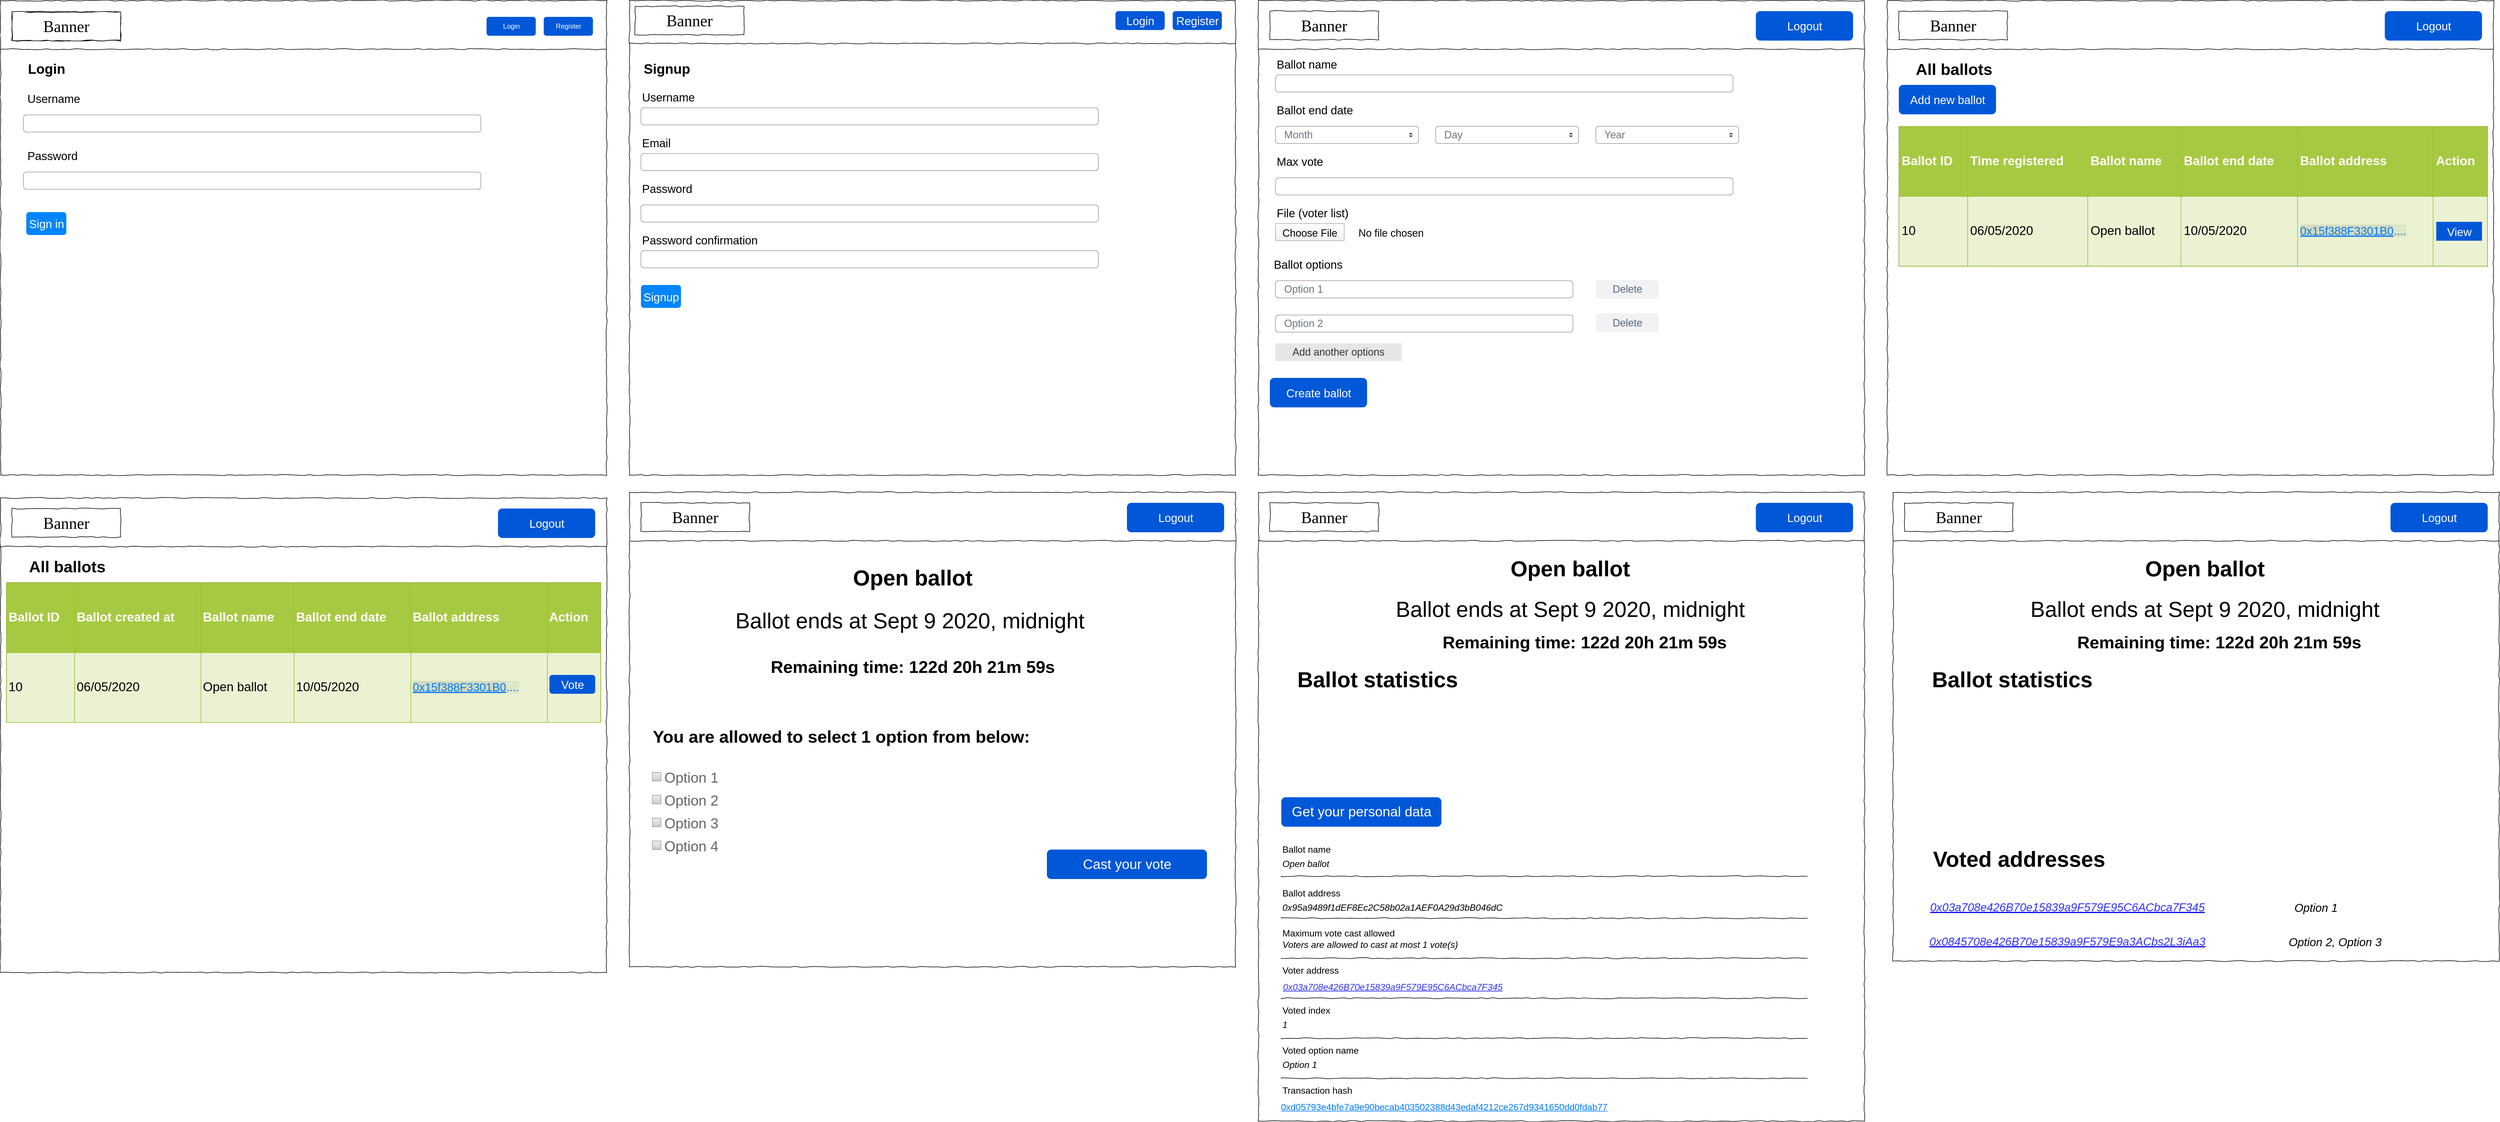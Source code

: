 <mxfile version="13.1.1" type="github">
  <diagram name="Page-1" id="03018318-947c-dd8e-b7a3-06fadd420f32">
    <mxGraphModel dx="3695" dy="600" grid="1" gridSize="10" guides="1" tooltips="1" connect="1" arrows="1" fold="1" page="1" pageScale="1" pageWidth="1100" pageHeight="850" background="#ffffff" math="0" shadow="0">
      <root>
        <mxCell id="0" />
        <mxCell id="1" parent="0" />
        <mxCell id="677b7b8949515195-9" value="" style="line;strokeWidth=1;html=1;rounded=0;shadow=0;labelBackgroundColor=none;fillColor=none;fontFamily=Verdana;fontSize=14;fontColor=#000000;align=center;comic=1;" parent="1" vertex="1">
          <mxGeometry x="-1080" y="930" width="1060" height="10" as="geometry" />
        </mxCell>
        <mxCell id="ZQMXC3zUCRYEKw2udhes-1" value="" style="whiteSpace=wrap;html=1;rounded=0;shadow=0;labelBackgroundColor=none;strokeColor=#000000;strokeWidth=1;fillColor=none;fontFamily=Verdana;fontSize=12;fontColor=#000000;align=center;comic=1;" parent="1" vertex="1">
          <mxGeometry x="-1080" y="850" width="1060" height="830" as="geometry" />
        </mxCell>
        <mxCell id="ZQMXC3zUCRYEKw2udhes-2" value="Banner" style="whiteSpace=wrap;html=1;rounded=0;shadow=0;labelBackgroundColor=none;strokeWidth=1;fontFamily=Verdana;fontSize=28;align=center;comic=1;" parent="1" vertex="1">
          <mxGeometry x="-1060" y="870" width="190" height="50" as="geometry" />
        </mxCell>
        <mxCell id="ZQMXC3zUCRYEKw2udhes-9" value="Login" style="rounded=1;fillColor=#0057D8;strokeColor=none;html=1;fontColor=#ffffff;align=center;verticalAlign=middle;fontStyle=0;fontSize=12" parent="1" vertex="1">
          <mxGeometry x="-230" y="878.5" width="86" height="33" as="geometry" />
        </mxCell>
        <mxCell id="ZQMXC3zUCRYEKw2udhes-10" value="Register" style="rounded=1;fillColor=#0057D8;strokeColor=none;html=1;fontColor=#ffffff;align=center;verticalAlign=middle;fontStyle=0;fontSize=12" parent="1" vertex="1">
          <mxGeometry x="-130" y="878.5" width="86" height="33" as="geometry" />
        </mxCell>
        <mxCell id="ZQMXC3zUCRYEKw2udhes-11" value="Login" style="text;strokeColor=none;fillColor=none;html=1;fontSize=24;fontStyle=1;verticalAlign=middle;align=center;" parent="1" vertex="1">
          <mxGeometry x="-1050" y="950" width="100" height="40" as="geometry" />
        </mxCell>
        <mxCell id="ZQMXC3zUCRYEKw2udhes-12" value="Username" style="fillColor=none;strokeColor=none;align=left;fontSize=20;" parent="1" vertex="1">
          <mxGeometry width="260" height="40" relative="1" as="geometry">
            <mxPoint x="-1035" y="1000" as="offset" />
          </mxGeometry>
        </mxCell>
        <mxCell id="ZQMXC3zUCRYEKw2udhes-13" value="" style="html=1;shadow=0;dashed=0;shape=mxgraph.bootstrap.rrect;rSize=5;fillColor=none;strokeColor=#999999;align=left;spacing=15;fontSize=14;fontColor=#6C767D;" parent="1" vertex="1">
          <mxGeometry width="800" height="30" relative="1" as="geometry">
            <mxPoint x="-1040" y="1050" as="offset" />
          </mxGeometry>
        </mxCell>
        <mxCell id="ZQMXC3zUCRYEKw2udhes-15" value="Password" style="fillColor=none;strokeColor=none;align=left;fontSize=20;" parent="1" vertex="1">
          <mxGeometry width="260" height="40" relative="1" as="geometry">
            <mxPoint x="-1035" y="1100" as="offset" />
          </mxGeometry>
        </mxCell>
        <mxCell id="ZQMXC3zUCRYEKw2udhes-16" value="" style="html=1;shadow=0;dashed=0;shape=mxgraph.bootstrap.rrect;rSize=5;fillColor=none;strokeColor=#999999;align=left;spacing=15;fontSize=14;fontColor=#6C767D;" parent="1" vertex="1">
          <mxGeometry width="800" height="30" relative="1" as="geometry">
            <mxPoint x="-1040" y="1150" as="offset" />
          </mxGeometry>
        </mxCell>
        <mxCell id="ZQMXC3zUCRYEKw2udhes-18" value="Sign in" style="html=1;shadow=0;dashed=0;shape=mxgraph.bootstrap.rrect;rSize=5;fillColor=#0085FC;strokeColor=none;align=center;fontSize=20;fontColor=#FFFFFF;" parent="1" vertex="1">
          <mxGeometry width="70" height="40" relative="1" as="geometry">
            <mxPoint x="-1035" y="1220" as="offset" />
          </mxGeometry>
        </mxCell>
        <mxCell id="ZQMXC3zUCRYEKw2udhes-92" value="" style="line;strokeWidth=1;html=1;rounded=0;shadow=0;labelBackgroundColor=none;fillColor=none;fontFamily=Verdana;fontSize=14;fontColor=#000000;align=center;comic=1;" parent="1" vertex="1">
          <mxGeometry x="20" y="920" width="1060" height="10" as="geometry" />
        </mxCell>
        <mxCell id="ZQMXC3zUCRYEKw2udhes-93" value="" style="whiteSpace=wrap;html=1;rounded=0;shadow=0;labelBackgroundColor=none;strokeColor=#000000;strokeWidth=1;fillColor=none;fontFamily=Verdana;fontSize=12;fontColor=#000000;align=center;comic=1;" parent="1" vertex="1">
          <mxGeometry x="20" y="850" width="1060" height="830" as="geometry" />
        </mxCell>
        <mxCell id="ZQMXC3zUCRYEKw2udhes-95" value="&lt;font style=&quot;font-size: 20px&quot;&gt;Login&lt;/font&gt;" style="rounded=1;fillColor=#0057D8;strokeColor=none;html=1;fontColor=#ffffff;align=center;verticalAlign=middle;fontStyle=0;fontSize=12" parent="1" vertex="1">
          <mxGeometry x="870" y="868.5" width="86" height="33" as="geometry" />
        </mxCell>
        <mxCell id="ZQMXC3zUCRYEKw2udhes-96" value="&lt;font style=&quot;font-size: 20px&quot;&gt;Register&lt;/font&gt;" style="rounded=1;fillColor=#0057D8;strokeColor=none;html=1;fontColor=#ffffff;align=center;verticalAlign=middle;fontStyle=0;fontSize=12" parent="1" vertex="1">
          <mxGeometry x="970" y="868.5" width="86" height="33" as="geometry" />
        </mxCell>
        <mxCell id="ZQMXC3zUCRYEKw2udhes-104" value="Banner" style="whiteSpace=wrap;html=1;rounded=0;shadow=0;labelBackgroundColor=none;strokeWidth=1;fontFamily=Verdana;fontSize=28;align=center;comic=1;" parent="1" vertex="1">
          <mxGeometry x="30" y="860" width="190" height="50" as="geometry" />
        </mxCell>
        <mxCell id="ZQMXC3zUCRYEKw2udhes-133" value="Username" style="fillColor=none;strokeColor=none;align=left;fontSize=20;" parent="1" vertex="1">
          <mxGeometry x="40" y="997.5" width="260" height="40" as="geometry" />
        </mxCell>
        <mxCell id="ZQMXC3zUCRYEKw2udhes-134" value="" style="html=1;shadow=0;dashed=0;shape=mxgraph.bootstrap.rrect;rSize=5;fillColor=none;strokeColor=#999999;align=left;spacing=15;fontSize=14;fontColor=#6C767D;" parent="1" vertex="1">
          <mxGeometry width="800" height="30" relative="1" as="geometry">
            <mxPoint x="40" y="1037.5" as="offset" />
          </mxGeometry>
        </mxCell>
        <mxCell id="ZQMXC3zUCRYEKw2udhes-136" value="" style="html=1;shadow=0;dashed=0;shape=mxgraph.bootstrap.rrect;rSize=5;fillColor=none;strokeColor=#999999;align=left;spacing=15;fontSize=14;fontColor=#6C767D;" parent="1" vertex="1">
          <mxGeometry width="800" height="30" relative="1" as="geometry">
            <mxPoint x="40" y="1117.5" as="offset" />
          </mxGeometry>
        </mxCell>
        <mxCell id="ZQMXC3zUCRYEKw2udhes-137" value="Password" style="fillColor=none;strokeColor=none;align=left;fontSize=20;" parent="1" vertex="1">
          <mxGeometry width="260" height="40" relative="1" as="geometry">
            <mxPoint x="40" y="1157.5" as="offset" />
          </mxGeometry>
        </mxCell>
        <mxCell id="ZQMXC3zUCRYEKw2udhes-147" value="Password confirmation" style="fillColor=none;strokeColor=none;align=left;fontSize=20;" parent="1" vertex="1">
          <mxGeometry width="260" height="40" relative="1" as="geometry">
            <mxPoint x="40" y="1247.5" as="offset" />
          </mxGeometry>
        </mxCell>
        <mxCell id="ZQMXC3zUCRYEKw2udhes-148" value="" style="html=1;shadow=0;dashed=0;shape=mxgraph.bootstrap.rrect;rSize=5;fillColor=none;strokeColor=#999999;align=left;spacing=15;fontSize=14;fontColor=#6C767D;" parent="1" vertex="1">
          <mxGeometry width="800" height="30" relative="1" as="geometry">
            <mxPoint x="40" y="1287.5" as="offset" />
          </mxGeometry>
        </mxCell>
        <mxCell id="ZQMXC3zUCRYEKw2udhes-196" value="" style="html=1;shadow=0;dashed=0;shape=mxgraph.bootstrap.rrect;rSize=5;fillColor=none;strokeColor=#999999;align=left;spacing=15;fontSize=14;fontColor=#6C767D;" parent="1" vertex="1">
          <mxGeometry x="40" y="1207.5" width="800" height="30" as="geometry">
            <mxPoint x="40" y="1250" as="offset" />
          </mxGeometry>
        </mxCell>
        <mxCell id="ZQMXC3zUCRYEKw2udhes-320" value="" style="whiteSpace=wrap;html=1;rounded=0;shadow=0;labelBackgroundColor=none;strokeColor=#000000;strokeWidth=1;fillColor=none;fontFamily=Verdana;fontSize=12;fontColor=#000000;align=center;comic=1;" parent="1" vertex="1">
          <mxGeometry x="1120" y="850" width="1060" height="830" as="geometry" />
        </mxCell>
        <mxCell id="ZQMXC3zUCRYEKw2udhes-321" value="Banner" style="whiteSpace=wrap;html=1;rounded=0;shadow=0;labelBackgroundColor=none;strokeWidth=1;fontFamily=Verdana;fontSize=28;align=center;comic=1;" parent="1" vertex="1">
          <mxGeometry x="1140" y="868.5" width="190" height="50" as="geometry" />
        </mxCell>
        <mxCell id="ZQMXC3zUCRYEKw2udhes-323" value="" style="line;strokeWidth=1;html=1;rounded=0;shadow=0;labelBackgroundColor=none;fillColor=none;fontFamily=Verdana;fontSize=14;fontColor=#000000;align=center;comic=1;" parent="1" vertex="1">
          <mxGeometry x="1120" y="930" width="1060" height="10" as="geometry" />
        </mxCell>
        <mxCell id="ZQMXC3zUCRYEKw2udhes-324" value="&lt;font style=&quot;font-size: 20px&quot;&gt;Logout&lt;/font&gt;" style="rounded=1;fillColor=#0057D8;strokeColor=none;html=1;fontColor=#ffffff;align=center;verticalAlign=middle;fontStyle=0;fontSize=12" parent="1" vertex="1">
          <mxGeometry x="1990" y="868.5" width="170" height="51.5" as="geometry" />
        </mxCell>
        <mxCell id="ZQMXC3zUCRYEKw2udhes-325" value="Ballot name" style="fillColor=none;strokeColor=none;align=left;fontSize=20;" parent="1" vertex="1">
          <mxGeometry x="1150" y="940" width="260" height="40" as="geometry" />
        </mxCell>
        <mxCell id="ZQMXC3zUCRYEKw2udhes-326" value="" style="html=1;shadow=0;dashed=0;shape=mxgraph.bootstrap.rrect;rSize=5;fillColor=none;strokeColor=#999999;align=left;spacing=15;fontSize=14;fontColor=#6C767D;" parent="1" vertex="1">
          <mxGeometry width="800" height="30" relative="1" as="geometry">
            <mxPoint x="1150" y="980" as="offset" />
          </mxGeometry>
        </mxCell>
        <mxCell id="ZQMXC3zUCRYEKw2udhes-327" value="Ballot end date" style="fillColor=none;strokeColor=none;align=left;fontSize=20;" parent="1" vertex="1">
          <mxGeometry width="260" height="40" relative="1" as="geometry">
            <mxPoint x="1150" y="1020" as="offset" />
          </mxGeometry>
        </mxCell>
        <mxCell id="ZQMXC3zUCRYEKw2udhes-329" value="Max vote" style="fillColor=none;strokeColor=none;align=left;fontSize=20;" parent="1" vertex="1">
          <mxGeometry width="260" height="40" relative="1" as="geometry">
            <mxPoint x="1150" y="1110" as="offset" />
          </mxGeometry>
        </mxCell>
        <mxCell id="ZQMXC3zUCRYEKw2udhes-339" value="Ballot options" style="fillColor=none;strokeColor=none;align=left;fontSize=20;" parent="1" vertex="1">
          <mxGeometry width="260" height="40" relative="1" as="geometry">
            <mxPoint x="1145" y="1290" as="offset" />
          </mxGeometry>
        </mxCell>
        <mxCell id="ZQMXC3zUCRYEKw2udhes-345" value="Month" style="html=1;shadow=0;dashed=0;shape=mxgraph.bootstrap.rrect;rSize=5;fillColor=#ffffff;strokeColor=#999999;align=left;spacing=15;fontSize=18;fontColor=#6C767D;" parent="1" vertex="1">
          <mxGeometry x="1150" y="1070" width="250" height="30" as="geometry" />
        </mxCell>
        <mxCell id="ZQMXC3zUCRYEKw2udhes-346" value="" style="shape=triangle;direction=south;fillColor=#343A40;strokeColor=none;perimeter=none;" parent="ZQMXC3zUCRYEKw2udhes-345" vertex="1">
          <mxGeometry x="1" y="0.5" width="7" height="3" relative="1" as="geometry">
            <mxPoint x="-17" y="1" as="offset" />
          </mxGeometry>
        </mxCell>
        <mxCell id="ZQMXC3zUCRYEKw2udhes-347" value="" style="shape=triangle;direction=north;fillColor=#343A40;strokeColor=none;perimeter=none;" parent="ZQMXC3zUCRYEKw2udhes-345" vertex="1">
          <mxGeometry x="1" y="0.5" width="7" height="3" relative="1" as="geometry">
            <mxPoint x="-17" y="-4" as="offset" />
          </mxGeometry>
        </mxCell>
        <mxCell id="ZQMXC3zUCRYEKw2udhes-356" value="Day" style="html=1;shadow=0;dashed=0;shape=mxgraph.bootstrap.rrect;rSize=5;fillColor=#ffffff;strokeColor=#999999;align=left;spacing=15;fontSize=18;fontColor=#6C767D;" parent="1" vertex="1">
          <mxGeometry x="1430" y="1070" width="250" height="30" as="geometry" />
        </mxCell>
        <mxCell id="ZQMXC3zUCRYEKw2udhes-357" value="" style="shape=triangle;direction=south;fillColor=#343A40;strokeColor=none;perimeter=none;" parent="ZQMXC3zUCRYEKw2udhes-356" vertex="1">
          <mxGeometry x="1" y="0.5" width="7" height="3" relative="1" as="geometry">
            <mxPoint x="-17" y="1" as="offset" />
          </mxGeometry>
        </mxCell>
        <mxCell id="ZQMXC3zUCRYEKw2udhes-358" value="" style="shape=triangle;direction=north;fillColor=#343A40;strokeColor=none;perimeter=none;" parent="ZQMXC3zUCRYEKw2udhes-356" vertex="1">
          <mxGeometry x="1" y="0.5" width="7" height="3" relative="1" as="geometry">
            <mxPoint x="-17" y="-4" as="offset" />
          </mxGeometry>
        </mxCell>
        <mxCell id="ZQMXC3zUCRYEKw2udhes-359" value="Year" style="html=1;shadow=0;dashed=0;shape=mxgraph.bootstrap.rrect;rSize=5;fillColor=#ffffff;strokeColor=#999999;align=left;spacing=15;fontSize=18;fontColor=#6C767D;" parent="1" vertex="1">
          <mxGeometry x="1710" y="1070" width="250" height="30" as="geometry" />
        </mxCell>
        <mxCell id="ZQMXC3zUCRYEKw2udhes-360" value="" style="shape=triangle;direction=south;fillColor=#343A40;strokeColor=none;perimeter=none;" parent="ZQMXC3zUCRYEKw2udhes-359" vertex="1">
          <mxGeometry x="1" y="0.5" width="7" height="3" relative="1" as="geometry">
            <mxPoint x="-17" y="1" as="offset" />
          </mxGeometry>
        </mxCell>
        <mxCell id="ZQMXC3zUCRYEKw2udhes-361" value="" style="shape=triangle;direction=north;fillColor=#343A40;strokeColor=none;perimeter=none;" parent="ZQMXC3zUCRYEKw2udhes-359" vertex="1">
          <mxGeometry x="1" y="0.5" width="7" height="3" relative="1" as="geometry">
            <mxPoint x="-17" y="-4" as="offset" />
          </mxGeometry>
        </mxCell>
        <mxCell id="ZQMXC3zUCRYEKw2udhes-362" value="" style="html=1;shadow=0;dashed=0;shape=mxgraph.bootstrap.rrect;rSize=5;fillColor=none;strokeColor=#999999;align=left;spacing=15;fontSize=14;fontColor=#6C767D;" parent="1" vertex="1">
          <mxGeometry x="1150" y="1160" width="800" height="30" as="geometry">
            <mxPoint x="1150" y="990" as="offset" />
          </mxGeometry>
        </mxCell>
        <mxCell id="ZQMXC3zUCRYEKw2udhes-363" value="File (voter list)" style="fillColor=none;strokeColor=none;align=left;fontSize=20;" parent="1" vertex="1">
          <mxGeometry x="1150" y="1200" width="150" height="40" as="geometry" />
        </mxCell>
        <mxCell id="ZQMXC3zUCRYEKw2udhes-364" value="Choose File" style="fillColor=#FEFEFE;strokeColor=#AAAAAA;fontSize=18;gradientColor=#F0F0F0;" parent="1" vertex="1">
          <mxGeometry x="1150" y="1240" width="120" height="30" as="geometry" />
        </mxCell>
        <mxCell id="ZQMXC3zUCRYEKw2udhes-365" value="No file chosen" style="fillColor=none;strokeColor=none;align=left;fontSize=18;spacing=5;" parent="1" vertex="1">
          <mxGeometry x="1290" y="1240" width="100" height="30" as="geometry" />
        </mxCell>
        <mxCell id="ZQMXC3zUCRYEKw2udhes-367" value="&lt;font style=&quot;font-size: 18px&quot;&gt;Option 1&lt;/font&gt;" style="html=1;shadow=0;dashed=0;shape=mxgraph.bootstrap.rrect;rSize=5;fillColor=none;strokeColor=#999999;align=left;spacing=15;fontSize=14;fontColor=#6C767D;" parent="1" vertex="1">
          <mxGeometry x="1150" y="1340" width="520" height="30" as="geometry" />
        </mxCell>
        <mxCell id="ZQMXC3zUCRYEKw2udhes-368" value="&lt;font style=&quot;font-size: 18px&quot;&gt;Option 2&lt;/font&gt;" style="html=1;shadow=0;dashed=0;shape=mxgraph.bootstrap.rrect;rSize=5;fillColor=none;strokeColor=#999999;align=left;spacing=15;fontSize=14;fontColor=#6C767D;" parent="1" vertex="1">
          <mxGeometry x="1150" y="1400" width="520" height="30" as="geometry" />
        </mxCell>
        <mxCell id="ZQMXC3zUCRYEKw2udhes-369" style="edgeStyle=none;rounded=0;orthogonalLoop=1;jettySize=auto;html=1;exitX=0.25;exitY=1;exitDx=0;exitDy=0;" parent="1" source="ZQMXC3zUCRYEKw2udhes-339" target="ZQMXC3zUCRYEKw2udhes-339" edge="1">
          <mxGeometry relative="1" as="geometry" />
        </mxCell>
        <mxCell id="ZQMXC3zUCRYEKw2udhes-370" value="&lt;font style=&quot;font-size: 18px&quot;&gt;Delete&lt;/font&gt;" style="rounded=1;align=center;fillColor=#F1F2F4;strokeColor=none;html=1;fontColor=#596780;fontSize=18;" parent="1" vertex="1">
          <mxGeometry x="1710" y="1338.5" width="110" height="33" as="geometry" />
        </mxCell>
        <mxCell id="ZQMXC3zUCRYEKw2udhes-372" value="&lt;font style=&quot;font-size: 18px&quot;&gt;Delete&lt;/font&gt;" style="rounded=1;align=center;fillColor=#F1F2F4;strokeColor=none;html=1;fontColor=#596780;fontSize=12" parent="1" vertex="1">
          <mxGeometry x="1710" y="1397" width="110" height="33" as="geometry" />
        </mxCell>
        <mxCell id="ZQMXC3zUCRYEKw2udhes-373" value="&lt;font style=&quot;font-size: 18px&quot;&gt;Add another options&lt;/font&gt;" style="rounded=1;html=1;shadow=0;dashed=0;whiteSpace=wrap;fontSize=18;fillColor=#E6E6E6;align=center;strokeColor=#E6E6E6;fontColor=#333333;arcSize=0;" parent="1" vertex="1">
          <mxGeometry x="1150" y="1450" width="220" height="30" as="geometry" />
        </mxCell>
        <mxCell id="ZQMXC3zUCRYEKw2udhes-374" value="&lt;font style=&quot;font-size: 20px&quot;&gt;Create ballot&lt;/font&gt;" style="rounded=1;fillColor=#0057D8;strokeColor=none;html=1;fontColor=#ffffff;align=center;verticalAlign=middle;fontStyle=0;fontSize=12" parent="1" vertex="1">
          <mxGeometry x="1140" y="1510" width="170" height="51.5" as="geometry" />
        </mxCell>
        <mxCell id="ZQMXC3zUCRYEKw2udhes-375" value="" style="whiteSpace=wrap;html=1;rounded=0;shadow=0;labelBackgroundColor=none;strokeColor=#000000;strokeWidth=1;fillColor=none;fontFamily=Verdana;fontSize=12;fontColor=#000000;align=center;comic=1;" parent="1" vertex="1">
          <mxGeometry x="2220" y="850" width="1060" height="830" as="geometry" />
        </mxCell>
        <mxCell id="ZQMXC3zUCRYEKw2udhes-376" value="Banner" style="whiteSpace=wrap;html=1;rounded=0;shadow=0;labelBackgroundColor=none;strokeWidth=1;fontFamily=Verdana;fontSize=28;align=center;comic=1;" parent="1" vertex="1">
          <mxGeometry x="2240" y="868.5" width="190" height="50" as="geometry" />
        </mxCell>
        <mxCell id="ZQMXC3zUCRYEKw2udhes-377" value="" style="line;strokeWidth=1;html=1;rounded=0;shadow=0;labelBackgroundColor=none;fillColor=none;fontFamily=Verdana;fontSize=14;fontColor=#000000;align=center;comic=1;" parent="1" vertex="1">
          <mxGeometry x="2220" y="930" width="1060" height="10" as="geometry" />
        </mxCell>
        <mxCell id="ZQMXC3zUCRYEKw2udhes-378" value="&lt;font style=&quot;font-size: 20px&quot;&gt;Logout&lt;/font&gt;" style="rounded=1;fillColor=#0057D8;strokeColor=none;html=1;fontColor=#ffffff;align=center;verticalAlign=middle;fontStyle=0;fontSize=12" parent="1" vertex="1">
          <mxGeometry x="3090" y="868.5" width="170" height="51.5" as="geometry" />
        </mxCell>
        <mxCell id="ZQMXC3zUCRYEKw2udhes-379" value="&lt;font style=&quot;font-size: 28px&quot;&gt;All ballots&amp;nbsp;&lt;/font&gt;" style="text;strokeColor=none;fillColor=none;html=1;fontSize=24;fontStyle=1;verticalAlign=middle;align=center;" parent="1" vertex="1">
          <mxGeometry x="2250" y="950" width="180" height="40" as="geometry" />
        </mxCell>
        <mxCell id="ZQMXC3zUCRYEKw2udhes-412" value="&lt;table border=&quot;1&quot; width=&quot;100%&quot; cellpadding=&quot;4&quot; style=&quot;width: 100% ; height: 100% ; border-collapse: collapse ; font-size: 22px&quot;&gt;&lt;tbody style=&quot;font-size: 22px&quot;&gt;&lt;tr style=&quot;background-color: rgb(167 , 201 , 66) ; color: rgb(255 , 255 , 255) ; border: 1px solid rgb(152 , 191 , 33) ; font-size: 22px&quot;&gt;&lt;th align=&quot;left&quot; style=&quot;font-size: 22px&quot;&gt;Ballot ID&lt;/th&gt;&lt;th align=&quot;left&quot; style=&quot;font-size: 22px&quot;&gt;Time registered&lt;/th&gt;&lt;th align=&quot;left&quot; style=&quot;font-size: 22px&quot;&gt;Ballot name&lt;/th&gt;&lt;td&gt;&lt;span style=&quot;font-weight: 700&quot;&gt;Ballot end date&lt;/span&gt;&lt;br&gt;&lt;/td&gt;&lt;td&gt;&lt;span style=&quot;font-weight: 700&quot;&gt;Ballot address&lt;/span&gt;&lt;br&gt;&lt;/td&gt;&lt;td&gt;&lt;b&gt;Action&lt;/b&gt;&lt;/td&gt;&lt;/tr&gt;&lt;tr style=&quot;background-color: rgb(234 , 242 , 211) ; border: 1px solid rgb(152 , 191 , 33) ; font-size: 22px&quot;&gt;&lt;td style=&quot;font-size: 22px&quot;&gt;10&lt;/td&gt;&lt;td style=&quot;font-size: 22px&quot;&gt;06/05/2020&lt;/td&gt;&lt;td style=&quot;font-size: 22px&quot;&gt;Open ballot&lt;/td&gt;&lt;td&gt;10/05/2020&lt;/td&gt;&lt;td&gt;&lt;font style=&quot;box-sizing: border-box ; color: rgb(0 , 123 , 255) ; background-color: rgba(0 , 0 , 0 , 0.05) ; font-size: 20px&quot;&gt;&lt;a href=&quot;https://ropsten.etherscan.io/address/0x15f388F3301B0E560E350371CAD90F9efa570Fa0&quot; style=&quot;box-sizing: border-box ; color: rgb(0 , 123 , 255) ; background-color: rgba(0 , 0 , 0 , 0.05)&quot;&gt;0x15f388F3301B0&lt;/a&gt;....&lt;/font&gt;&lt;br&gt;&lt;/td&gt;&lt;td&gt;&lt;br&gt;&lt;/td&gt;&lt;/tr&gt;&lt;/tbody&gt;&lt;/table&gt;" style="text;html=1;strokeColor=#c0c0c0;fillColor=#ffffff;overflow=fill;rounded=0;fontSize=22;" parent="1" vertex="1">
          <mxGeometry x="2240" y="1070" width="1030" height="245" as="geometry" />
        </mxCell>
        <mxCell id="ZQMXC3zUCRYEKw2udhes-414" value="" style="whiteSpace=wrap;html=1;rounded=0;shadow=0;labelBackgroundColor=none;strokeColor=#000000;strokeWidth=1;fillColor=none;fontFamily=Verdana;fontSize=12;fontColor=#000000;align=center;comic=1;" parent="1" vertex="1">
          <mxGeometry x="-1080" y="1720" width="1060" height="830" as="geometry" />
        </mxCell>
        <mxCell id="ZQMXC3zUCRYEKw2udhes-415" value="Banner" style="whiteSpace=wrap;html=1;rounded=0;shadow=0;labelBackgroundColor=none;strokeWidth=1;fontFamily=Verdana;fontSize=28;align=center;comic=1;" parent="1" vertex="1">
          <mxGeometry x="-1060" y="1738.5" width="190" height="50" as="geometry" />
        </mxCell>
        <mxCell id="ZQMXC3zUCRYEKw2udhes-416" value="" style="line;strokeWidth=1;html=1;rounded=0;shadow=0;labelBackgroundColor=none;fillColor=none;fontFamily=Verdana;fontSize=14;fontColor=#000000;align=center;comic=1;" parent="1" vertex="1">
          <mxGeometry x="-1080" y="1800" width="1060" height="10" as="geometry" />
        </mxCell>
        <mxCell id="ZQMXC3zUCRYEKw2udhes-417" value="&lt;font style=&quot;font-size: 20px&quot;&gt;Logout&lt;/font&gt;" style="rounded=1;fillColor=#0057D8;strokeColor=none;html=1;fontColor=#ffffff;align=center;verticalAlign=middle;fontStyle=0;fontSize=12" parent="1" vertex="1">
          <mxGeometry x="-210" y="1738.5" width="170" height="51.5" as="geometry" />
        </mxCell>
        <mxCell id="ZQMXC3zUCRYEKw2udhes-418" value="&lt;font style=&quot;font-size: 28px&quot;&gt;All ballots&amp;nbsp;&lt;/font&gt;" style="text;strokeColor=none;fillColor=none;html=1;fontSize=24;fontStyle=1;verticalAlign=middle;align=center;" parent="1" vertex="1">
          <mxGeometry x="-1050" y="1820" width="180" height="40" as="geometry" />
        </mxCell>
        <mxCell id="ZQMXC3zUCRYEKw2udhes-419" value="&lt;table border=&quot;1&quot; width=&quot;100%&quot; cellpadding=&quot;3&quot; style=&quot;width: 100% ; height: 100% ; border-collapse: collapse ; font-size: 22px&quot;&gt;&lt;tbody style=&quot;font-size: 22px&quot;&gt;&lt;tr style=&quot;background-color: rgb(167 , 201 , 66) ; color: rgb(255 , 255 , 255) ; border: 1px solid rgb(152 , 191 , 33) ; font-size: 22px&quot;&gt;&lt;th align=&quot;left&quot; style=&quot;font-size: 22px&quot;&gt;Ballot ID&lt;/th&gt;&lt;th align=&quot;left&quot; style=&quot;font-size: 22px&quot;&gt;Ballot created at&lt;/th&gt;&lt;th align=&quot;left&quot; style=&quot;font-size: 22px&quot;&gt;Ballot name&lt;/th&gt;&lt;td&gt;&lt;span style=&quot;font-weight: 700&quot;&gt;Ballot end date&lt;/span&gt;&lt;br&gt;&lt;/td&gt;&lt;td&gt;&lt;span style=&quot;font-weight: 700&quot;&gt;Ballot address&lt;/span&gt;&lt;br&gt;&lt;/td&gt;&lt;td&gt;&lt;span style=&quot;color: rgba(0 , 0 , 0 , 0) ; font-family: monospace ; font-size: 0px ; background-color: rgb(248 , 249 , 250)&quot;&gt;%3CmxGraphModel%3E%3Croot%3E%3CmxCell%20id%3D%220%22%2F%3E%3CmxCell%20id%3D%221%22%20parent%3D%220%22%2F%3E%3CmxCell%20id%3D%222%22%20value%3D%22%22%20style%3D%22whiteSpace%3Dwrap%3Bhtml%3D1%3Brounded%3D0%3Bshadow%3D0%3BlabelBackgroundColor%3Dnone%3BstrokeColor%3D%23000000%3BstrokeWidth%3D1%3BfillColor%3Dnone%3BfontFamily%3DVerdana%3BfontSize%3D12%3BfontColor%3D%23000000%3Balign%3Dcenter%3Bcomic%3D1%3B%22%20vertex%3D%221%22%20parent%3D%221%22%3E%3CmxGeometry%20x%3D%222220%22%20y%3D%22860%22%20width%3D%221060%22%20height%3D%22830%22%20as%3D%22geometry%22%2F%3E%3C%2FmxCell%3E%3CmxCell%20id%3D%223%22%20value%3D%22Banner%22%20style%3D%22whiteSpace%3Dwrap%3Bhtml%3D1%3Brounded%3D0%3Bshadow%3D0%3BlabelBackgroundColor%3Dnone%3BstrokeWidth%3D1%3BfontFamily%3DVerdana%3BfontSize%3D28%3Balign%3Dcenter%3Bcomic%3D1%3B%22%20vertex%3D%221%22%20parent%3D%221%22%3E%3CmxGeometry%20x%3D%222240%22%20y%3D%22878.5%22%20width%3D%22190%22%20height%3D%2250%22%20as%3D%22geometry%22%2F%3E%3C%2FmxCell%3E%3CmxCell%20id%3D%224%22%20value%3D%22%22%20style%3D%22line%3BstrokeWidth%3D1%3Bhtml%3D1%3Brounded%3D0%3Bshadow%3D0%3BlabelBackgroundColor%3Dnone%3BfillColor%3Dnone%3BfontFamily%3DVerdana%3BfontSize%3D14%3BfontColor%3D%23000000%3Balign%3Dcenter%3Bcomic%3D1%3B%22%20vertex%3D%221%22%20parent%3D%221%22%3E%3CmxGeometry%20x%3D%222220%22%20y%3D%22940%22%20width%3D%221060%22%20height%3D%2210%22%20as%3D%22geometry%22%2F%3E%3C%2FmxCell%3E%3CmxCell%20id%3D%225%22%20value%3D%22%26lt%3Bfont%20style%3D%26quot%3Bfont-size%3A%2020px%26quot%3B%26gt%3BLogout%26lt%3B%2Ffont%26gt%3B%22%20style%3D%22rounded%3D1%3BfillColor%3D%230057D8%3BstrokeColor%3Dnone%3Bhtml%3D1%3BfontColor%3D%23ffffff%3Balign%3Dcenter%3BverticalAlign%3Dmiddle%3BfontStyle%3D0%3BfontSize%3D12%22%20vertex%3D%221%22%20parent%3D%221%22%3E%3CmxGeometry%20x%3D%223090%22%20y%3D%22878.5%22%20width%3D%22170%22%20height%3D%2251.5%22%20as%3D%22geometry%22%2F%3E%3C%2FmxCell%3E%3CmxCell%20id%3D%226%22%20value%3D%22%26lt%3Bfont%20style%3D%26quot%3Bfont-size%3A%2028px%26quot%3B%26gt%3BAll%20ballots%26amp%3Bnbsp%3B%26lt%3B%2Ffont%26gt%3B%22%20style%3D%22text%3BstrokeColor%3Dnone%3BfillColor%3Dnone%3Bhtml%3D1%3BfontSize%3D24%3BfontStyle%3D1%3BverticalAlign%3Dmiddle%3Balign%3Dcenter%3B%22%20vertex%3D%221%22%20parent%3D%221%22%3E%3CmxGeometry%20x%3D%222250%22%20y%3D%22960%22%20width%3D%22180%22%20height%3D%2240%22%20as%3D%22geometry%22%2F%3E%3C%2FmxCell%3E%3CmxCell%20id%3D%227%22%20value%3D%22%26lt%3Btable%20border%3D%26quot%3B1%26quot%3B%20width%3D%26quot%3B100%25%26quot%3B%20cellpadding%3D%26quot%3B4%26quot%3B%20style%3D%26quot%3Bwidth%3A%20100%25%20%3B%20height%3A%20100%25%20%3B%20border-collapse%3A%20collapse%20%3B%20font-size%3A%2022px%26quot%3B%26gt%3B%26lt%3Btbody%20style%3D%26quot%3Bfont-size%3A%2022px%26quot%3B%26gt%3B%26lt%3Btr%20style%3D%26quot%3Bbackground-color%3A%20rgb(167%20%2C%20201%20%2C%2066)%20%3B%20color%3A%20rgb(255%20%2C%20255%20%2C%20255)%20%3B%20border%3A%201px%20solid%20rgb(152%20%2C%20191%20%2C%2033)%20%3B%20font-size%3A%2022px%26quot%3B%26gt%3B%26lt%3Bth%20align%3D%26quot%3Bleft%26quot%3B%20style%3D%26quot%3Bfont-size%3A%2022px%26quot%3B%26gt%3BBallot%20ID%26lt%3B%2Fth%26gt%3B%26lt%3Bth%20align%3D%26quot%3Bleft%26quot%3B%20style%3D%26quot%3Bfont-size%3A%2022px%26quot%3B%26gt%3BTime%20registered%26lt%3B%2Fth%26gt%3B%26lt%3Bth%20align%3D%26quot%3Bleft%26quot%3B%20style%3D%26quot%3Bfont-size%3A%2022px%26quot%3B%26gt%3BBallot%20name%26lt%3B%2Fth%26gt%3B%26lt%3Btd%26gt%3B%26lt%3Bspan%20style%3D%26quot%3Bfont-weight%3A%20700%26quot%3B%26gt%3BBallot%20end%20date%26lt%3B%2Fspan%26gt%3B%26lt%3Bbr%26gt%3B%26lt%3B%2Ftd%26gt%3B%26lt%3Btd%26gt%3B%26lt%3Bspan%20style%3D%26quot%3Bfont-weight%3A%20700%26quot%3B%26gt%3BBallot%20address%26lt%3B%2Fspan%26gt%3B%26lt%3Bbr%26gt%3B%26lt%3B%2Ftd%26gt%3B%26lt%3B%2Ftr%26gt%3B%26lt%3Btr%20style%3D%26quot%3Bbackground-color%3A%20rgb(234%20%2C%20242%20%2C%20211)%20%3B%20border%3A%201px%20solid%20rgb(152%20%2C%20191%20%2C%2033)%20%3B%20font-size%3A%2022px%26quot%3B%26gt%3B%26lt%3Btd%20style%3D%26quot%3Bfont-size%3A%2022px%26quot%3B%26gt%3B10%26lt%3B%2Ftd%26gt%3B%26lt%3Btd%20style%3D%26quot%3Bfont-size%3A%2022px%26quot%3B%26gt%3B06%2F05%2F2020%26lt%3B%2Ftd%26gt%3B%26lt%3Btd%20style%3D%26quot%3Bfont-size%3A%2022px%26quot%3B%26gt%3BOpen%20ballot%26lt%3B%2Ftd%26gt%3B%26lt%3Btd%26gt%3B10%2F05%2F2020%26lt%3B%2Ftd%26gt%3B%26lt%3Btd%26gt%3B%26lt%3Bfont%20style%3D%26quot%3Bbox-sizing%3A%20border-box%20%3B%20color%3A%20rgb(0%20%2C%20123%20%2C%20255)%20%3B%20background-color%3A%20rgba(0%20%2C%200%20%2C%200%20%2C%200.05)%20%3B%20font-size%3A%2020px%26quot%3B%26gt%3B%26lt%3Ba%20href%3D%26quot%3Bhttps%3A%2F%2Fropsten.etherscan.io%2Faddress%2F0x15f388F3301B0E560E350371CAD90F9efa570Fa0%26quot%3B%20style%3D%26quot%3Bbox-sizing%3A%20border-box%20%3B%20color%3A%20rgb(0%20%2C%20123%20%2C%20255)%20%3B%20background-color%3A%20rgba(0%20%2C%200%20%2C%200%20%2C%200.05)%26quot%3B%26gt%3B0x15f388F3301B0%26lt%3B%2Fa%26gt%3B....%26lt%3B%2Ffont%26gt%3B%26lt%3Bbr%26gt%3B%26lt%3B%2Ftd%26gt%3B%26lt%3B%2Ftr%26gt%3B%26lt%3B%2Ftbody%26gt%3B%26lt%3B%2Ftable%26gt%3B%22%20style%3D%22text%3Bhtml%3D1%3BstrokeColor%3D%23c0c0c0%3BfillColor%3D%23ffffff%3Boverflow%3Dfill%3Brounded%3D0%3BfontSize%3D22%3B%22%20vertex%3D%221%22%20parent%3D%221%22%3E%3CmxGeometry%20x%3D%222230%22%20y%3D%221007.5%22%20width%3D%221040%22%20height%3D%22245%22%20as%3D%22geometry%22%2F%3E%3C%2FmxCell%3E%3C%2Froot%3E%3C%2FmxGraphModel%3E&lt;/span&gt;&lt;b&gt;Action&lt;/b&gt;&lt;/td&gt;&lt;/tr&gt;&lt;tr style=&quot;background-color: rgb(234 , 242 , 211) ; border: 1px solid rgb(152 , 191 , 33) ; font-size: 22px&quot;&gt;&lt;td style=&quot;font-size: 22px&quot;&gt;10&lt;/td&gt;&lt;td style=&quot;font-size: 22px&quot;&gt;06/05/2020&lt;/td&gt;&lt;td style=&quot;font-size: 22px&quot;&gt;Open ballot&lt;/td&gt;&lt;td&gt;10/05/2020&lt;/td&gt;&lt;td&gt;&lt;font style=&quot;box-sizing: border-box ; color: rgb(0 , 123 , 255) ; background-color: rgba(0 , 0 , 0 , 0.05) ; font-size: 20px&quot;&gt;&lt;a href=&quot;https://ropsten.etherscan.io/address/0x15f388F3301B0E560E350371CAD90F9efa570Fa0&quot; style=&quot;box-sizing: border-box ; color: rgb(0 , 123 , 255) ; background-color: rgba(0 , 0 , 0 , 0.05)&quot;&gt;0x15f388F3301B0&lt;/a&gt;....&lt;/font&gt;&lt;br&gt;&lt;/td&gt;&lt;td&gt;&lt;br&gt;&lt;/td&gt;&lt;/tr&gt;&lt;/tbody&gt;&lt;/table&gt;" style="text;html=1;strokeColor=#c0c0c0;fillColor=#ffffff;overflow=fill;rounded=0;fontSize=22;" parent="1" vertex="1">
          <mxGeometry x="-1070" y="1867.5" width="1040" height="245" as="geometry" />
        </mxCell>
        <mxCell id="ZQMXC3zUCRYEKw2udhes-420" value="&lt;font&gt;&lt;font style=&quot;font-size: 20px&quot;&gt;Vote&lt;/font&gt;&lt;br&gt;&lt;/font&gt;" style="rounded=1;fillColor=#0057D8;align=center;strokeColor=none;html=1;fontColor=#ffffff;fontSize=12" parent="1" vertex="1">
          <mxGeometry x="-120" y="2029.5" width="80" height="33" as="geometry" />
        </mxCell>
        <mxCell id="ZQMXC3zUCRYEKw2udhes-425" value="Email" style="fillColor=none;strokeColor=none;align=left;fontSize=20;" parent="1" vertex="1">
          <mxGeometry width="260" height="40" relative="1" as="geometry">
            <mxPoint x="40" y="1077.5" as="offset" />
          </mxGeometry>
        </mxCell>
        <mxCell id="ZQMXC3zUCRYEKw2udhes-426" value="Signup" style="text;strokeColor=none;fillColor=none;html=1;fontSize=24;fontStyle=1;verticalAlign=middle;align=center;" parent="1" vertex="1">
          <mxGeometry x="30" y="950" width="110" height="40" as="geometry" />
        </mxCell>
        <mxCell id="ZQMXC3zUCRYEKw2udhes-430" value="" style="whiteSpace=wrap;html=1;rounded=0;shadow=0;labelBackgroundColor=none;strokeColor=#000000;strokeWidth=1;fillColor=none;fontFamily=Verdana;fontSize=12;fontColor=#000000;align=center;comic=1;" parent="1" vertex="1">
          <mxGeometry x="20" y="1710" width="1060" height="830" as="geometry" />
        </mxCell>
        <mxCell id="ZQMXC3zUCRYEKw2udhes-431" value="Banner" style="whiteSpace=wrap;html=1;rounded=0;shadow=0;labelBackgroundColor=none;strokeWidth=1;fontFamily=Verdana;fontSize=28;align=center;comic=1;" parent="1" vertex="1">
          <mxGeometry x="40" y="1728.5" width="190" height="50" as="geometry" />
        </mxCell>
        <mxCell id="ZQMXC3zUCRYEKw2udhes-432" value="" style="line;strokeWidth=1;html=1;rounded=0;shadow=0;labelBackgroundColor=none;fillColor=none;fontFamily=Verdana;fontSize=14;fontColor=#000000;align=center;comic=1;" parent="1" vertex="1">
          <mxGeometry x="20" y="1790" width="1060" height="10" as="geometry" />
        </mxCell>
        <mxCell id="ZQMXC3zUCRYEKw2udhes-433" value="&lt;font style=&quot;font-size: 20px&quot;&gt;Logout&lt;/font&gt;" style="rounded=1;fillColor=#0057D8;strokeColor=none;html=1;fontColor=#ffffff;align=center;verticalAlign=middle;fontStyle=0;fontSize=12" parent="1" vertex="1">
          <mxGeometry x="890" y="1728.5" width="170" height="51.5" as="geometry" />
        </mxCell>
        <mxCell id="ZQMXC3zUCRYEKw2udhes-434" value="&lt;font style=&quot;font-size: 38px&quot;&gt;Open ballot&lt;/font&gt;" style="text;strokeColor=none;fillColor=none;html=1;fontSize=38;fontStyle=1;verticalAlign=middle;align=center;" parent="1" vertex="1">
          <mxGeometry x="240" y="1810" width="550" height="100" as="geometry" />
        </mxCell>
        <mxCell id="ZQMXC3zUCRYEKw2udhes-435" value="Ballot ends at Sept 9 2020, midnight" style="text;strokeColor=none;fillColor=none;html=1;fontSize=38;fontStyle=0;verticalAlign=middle;align=center;" parent="1" vertex="1">
          <mxGeometry x="240" y="1900" width="540" height="70" as="geometry" />
        </mxCell>
        <mxCell id="ZQMXC3zUCRYEKw2udhes-436" value="&lt;font style=&quot;font-size: 30px&quot;&gt;Remaining time: 122d 20h 21m 59s&lt;/font&gt;" style="text;strokeColor=none;fillColor=none;html=1;fontSize=38;fontStyle=1;verticalAlign=middle;align=center;" parent="1" vertex="1">
          <mxGeometry x="255" y="1962.5" width="520" height="100" as="geometry" />
        </mxCell>
        <mxCell id="ZQMXC3zUCRYEKw2udhes-437" value="&lt;font style=&quot;font-size: 30px&quot;&gt;You are allowed to select 1 option from below:&lt;/font&gt;" style="text;strokeColor=none;fillColor=none;html=1;fontSize=38;fontStyle=1;verticalAlign=middle;align=center;" parent="1" vertex="1">
          <mxGeometry x="30" y="2085" width="720" height="100" as="geometry" />
        </mxCell>
        <mxCell id="ZQMXC3zUCRYEKw2udhes-438" value="&lt;font style=&quot;font-size: 25px&quot;&gt;Option 1&lt;/font&gt;" style="strokeWidth=1;shadow=0;dashed=0;align=center;html=1;shape=mxgraph.mockup.forms.rrect;rSize=0;fillColor=#eeeeee;strokeColor=#999999;gradientColor=#cccccc;align=left;spacingLeft=4;fontSize=17;fontColor=#666666;labelPosition=right;" parent="1" vertex="1">
          <mxGeometry x="60" y="2200" width="15" height="15" as="geometry" />
        </mxCell>
        <mxCell id="ZQMXC3zUCRYEKw2udhes-445" value="&lt;font style=&quot;font-size: 25px&quot;&gt;Option 2&lt;br&gt;&lt;/font&gt;" style="strokeWidth=1;shadow=0;dashed=0;align=center;html=1;shape=mxgraph.mockup.forms.rrect;rSize=0;fillColor=#eeeeee;strokeColor=#999999;gradientColor=#cccccc;align=left;spacingLeft=4;fontSize=17;fontColor=#666666;labelPosition=right;" parent="1" vertex="1">
          <mxGeometry x="60" y="2240" width="15" height="15" as="geometry" />
        </mxCell>
        <mxCell id="ZQMXC3zUCRYEKw2udhes-447" value="&lt;font style=&quot;font-size: 25px&quot;&gt;Option 3&lt;/font&gt;" style="strokeWidth=1;shadow=0;dashed=0;align=center;html=1;shape=mxgraph.mockup.forms.rrect;rSize=0;fillColor=#eeeeee;strokeColor=#999999;gradientColor=#cccccc;align=left;spacingLeft=4;fontSize=17;fontColor=#666666;labelPosition=right;" parent="1" vertex="1">
          <mxGeometry x="60" y="2280" width="15" height="15" as="geometry" />
        </mxCell>
        <mxCell id="ZQMXC3zUCRYEKw2udhes-448" value="&lt;font style=&quot;font-size: 25px&quot;&gt;Option 4&lt;/font&gt;" style="strokeWidth=1;shadow=0;dashed=0;align=center;html=1;shape=mxgraph.mockup.forms.rrect;rSize=0;fillColor=#eeeeee;strokeColor=#999999;gradientColor=#cccccc;align=left;spacingLeft=4;fontSize=17;fontColor=#666666;labelPosition=right;" parent="1" vertex="1">
          <mxGeometry x="60" y="2320" width="15" height="15" as="geometry" />
        </mxCell>
        <mxCell id="ZQMXC3zUCRYEKw2udhes-451" value="&lt;font style=&quot;font-size: 24px&quot;&gt;Cast your vote&lt;/font&gt;" style="rounded=1;fillColor=#0057D8;strokeColor=none;html=1;fontColor=#ffffff;align=center;verticalAlign=middle;fontStyle=0;fontSize=12" parent="1" vertex="1">
          <mxGeometry x="750" y="2335" width="280" height="51.5" as="geometry" />
        </mxCell>
        <mxCell id="ZQMXC3zUCRYEKw2udhes-457" value="" style="whiteSpace=wrap;html=1;rounded=0;shadow=0;labelBackgroundColor=none;strokeColor=#000000;strokeWidth=1;fillColor=none;fontFamily=Verdana;fontSize=12;fontColor=#000000;align=center;comic=1;" parent="1" vertex="1">
          <mxGeometry x="1120" y="1710" width="1060" height="1100" as="geometry" />
        </mxCell>
        <mxCell id="ZQMXC3zUCRYEKw2udhes-458" value="Banner" style="whiteSpace=wrap;html=1;rounded=0;shadow=0;labelBackgroundColor=none;strokeWidth=1;fontFamily=Verdana;fontSize=28;align=center;comic=1;" parent="1" vertex="1">
          <mxGeometry x="1140" y="1728.5" width="190" height="50" as="geometry" />
        </mxCell>
        <mxCell id="ZQMXC3zUCRYEKw2udhes-459" value="" style="line;strokeWidth=1;html=1;rounded=0;shadow=0;labelBackgroundColor=none;fillColor=none;fontFamily=Verdana;fontSize=14;fontColor=#000000;align=center;comic=1;" parent="1" vertex="1">
          <mxGeometry x="1120" y="1790" width="1060" height="10" as="geometry" />
        </mxCell>
        <mxCell id="ZQMXC3zUCRYEKw2udhes-460" value="&lt;font style=&quot;font-size: 20px&quot;&gt;Logout&lt;/font&gt;" style="rounded=1;fillColor=#0057D8;strokeColor=none;html=1;fontColor=#ffffff;align=center;verticalAlign=middle;fontStyle=0;fontSize=12" parent="1" vertex="1">
          <mxGeometry x="1990" y="1728.5" width="170" height="51.5" as="geometry" />
        </mxCell>
        <mxCell id="ZQMXC3zUCRYEKw2udhes-467" value="&lt;font style=&quot;font-size: 38px&quot;&gt;Open ballot&lt;/font&gt;" style="text;strokeColor=none;fillColor=none;html=1;fontSize=38;fontStyle=1;verticalAlign=middle;align=center;" parent="1" vertex="1">
          <mxGeometry x="1390" y="1808.75" width="550" height="71.25" as="geometry" />
        </mxCell>
        <mxCell id="ZQMXC3zUCRYEKw2udhes-468" value="Ballot ends at Sept 9 2020, midnight" style="text;strokeColor=none;fillColor=none;html=1;fontSize=38;fontStyle=0;verticalAlign=middle;align=center;" parent="1" vertex="1">
          <mxGeometry x="1395" y="1880" width="540" height="70" as="geometry" />
        </mxCell>
        <mxCell id="ZQMXC3zUCRYEKw2udhes-469" value="&lt;font style=&quot;font-size: 30px&quot;&gt;Remaining time: 122d 20h 21m 59s&lt;/font&gt;" style="text;strokeColor=none;fillColor=none;html=1;fontSize=38;fontStyle=1;verticalAlign=middle;align=center;" parent="1" vertex="1">
          <mxGeometry x="1430" y="1940" width="520" height="60.5" as="geometry" />
        </mxCell>
        <mxCell id="ZQMXC3zUCRYEKw2udhes-470" value="&lt;font style=&quot;font-size: 38px&quot;&gt;Ballot statistics&lt;/font&gt;" style="text;strokeColor=none;fillColor=none;html=1;fontSize=38;fontStyle=1;verticalAlign=middle;align=center;" parent="1" vertex="1">
          <mxGeometry x="1140" y="2006" width="375" height="64" as="geometry" />
        </mxCell>
        <mxCell id="ZQMXC3zUCRYEKw2udhes-471" value="" style="shape=image;html=1;verticalAlign=top;verticalLabelPosition=bottom;labelBackgroundColor=#ffffff;imageAspect=0;aspect=fixed;image=https://cdn2.iconfinder.com/data/icons/circle-icons-1/64/piechart-128.png;fontSize=20;" parent="1" vertex="1">
          <mxGeometry x="1270" y="2070" width="139.5" height="139.5" as="geometry" />
        </mxCell>
        <mxCell id="ZQMXC3zUCRYEKw2udhes-472" value="" style="shape=image;html=1;verticalAlign=top;verticalLabelPosition=bottom;labelBackgroundColor=#ffffff;imageAspect=0;aspect=fixed;image=https://cdn2.iconfinder.com/data/icons/circle-icons-1/64/piechart-128.png;fontSize=20;" parent="1" vertex="1">
          <mxGeometry x="1825" y="2070" width="140" height="140" as="geometry" />
        </mxCell>
        <mxCell id="ZQMXC3zUCRYEKw2udhes-473" value="&lt;font style=&quot;font-size: 24px&quot;&gt;Get your personal data&lt;/font&gt;" style="rounded=1;fillColor=#0057D8;strokeColor=none;html=1;fontColor=#ffffff;align=center;verticalAlign=middle;fontStyle=0;fontSize=12" parent="1" vertex="1">
          <mxGeometry x="1160" y="2243.5" width="280" height="51.5" as="geometry" />
        </mxCell>
        <mxCell id="ZQMXC3zUCRYEKw2udhes-474" value="Ballot name" style="fillColor=none;strokeColor=none;align=left;fontSize=16;" parent="1" vertex="1">
          <mxGeometry x="1160" y="2320" width="260" height="26.5" as="geometry" />
        </mxCell>
        <mxCell id="ZQMXC3zUCRYEKw2udhes-490" value="Open ballot" style="fillColor=none;strokeColor=none;align=left;fontSize=16;fontStyle=2" parent="1" vertex="1">
          <mxGeometry x="1160" y="2346.5" width="260" height="23.5" as="geometry" />
        </mxCell>
        <mxCell id="ZQMXC3zUCRYEKw2udhes-491" value="Ballot address" style="fillColor=none;strokeColor=none;align=left;fontSize=16;" parent="1" vertex="1">
          <mxGeometry x="1160" y="2400" width="260" height="20" as="geometry" />
        </mxCell>
        <mxCell id="ZQMXC3zUCRYEKw2udhes-492" value="" style="line;strokeWidth=1;html=1;rounded=0;shadow=0;labelBackgroundColor=none;fillColor=none;fontFamily=Verdana;fontSize=14;fontColor=#000000;align=center;comic=1;" parent="1" vertex="1">
          <mxGeometry x="1160" y="2376.5" width="920" height="10" as="geometry" />
        </mxCell>
        <mxCell id="ZQMXC3zUCRYEKw2udhes-493" value="0x95a9489f1dEF8Ec2C58b02a1AEF0A29d3bB046dC" style="fillColor=none;strokeColor=none;align=left;fontSize=16;fontStyle=2" parent="1" vertex="1">
          <mxGeometry x="1160" y="2420" width="500" height="30" as="geometry" />
        </mxCell>
        <mxCell id="ZQMXC3zUCRYEKw2udhes-494" value="Maximum vote cast allowed" style="fillColor=none;strokeColor=none;align=left;fontSize=16;" parent="1" vertex="1">
          <mxGeometry x="1160" y="2470" width="260" height="20" as="geometry" />
        </mxCell>
        <mxCell id="ZQMXC3zUCRYEKw2udhes-495" value="Voters are allowed to cast at most 1 vote(s)" style="fillColor=none;strokeColor=none;align=left;fontSize=16;fontStyle=2" parent="1" vertex="1">
          <mxGeometry x="1160" y="2490" width="500" height="20" as="geometry" />
        </mxCell>
        <mxCell id="ZQMXC3zUCRYEKw2udhes-498" value="Voter address" style="fillColor=none;strokeColor=none;align=left;fontSize=16;" parent="1" vertex="1">
          <mxGeometry x="1160" y="2530" width="260" height="30" as="geometry" />
        </mxCell>
        <mxCell id="ZQMXC3zUCRYEKw2udhes-507" value="" style="line;strokeWidth=1;html=1;rounded=0;shadow=0;labelBackgroundColor=none;fillColor=none;fontFamily=Verdana;fontSize=14;fontColor=#000000;align=center;comic=1;" parent="1" vertex="1">
          <mxGeometry x="1160" y="2450" width="920" height="10" as="geometry" />
        </mxCell>
        <mxCell id="ZQMXC3zUCRYEKw2udhes-508" value="" style="line;strokeWidth=1;html=1;rounded=0;shadow=0;labelBackgroundColor=none;fillColor=none;fontFamily=Verdana;fontSize=14;fontColor=#000000;align=center;comic=1;" parent="1" vertex="1">
          <mxGeometry x="1160" y="2520" width="920" height="10" as="geometry" />
        </mxCell>
        <mxCell id="ZQMXC3zUCRYEKw2udhes-509" value="" style="line;strokeWidth=1;html=1;rounded=0;shadow=0;labelBackgroundColor=none;fillColor=none;fontFamily=Verdana;fontSize=14;fontColor=#000000;align=center;comic=1;" parent="1" vertex="1">
          <mxGeometry x="1160" y="2590" width="920" height="10" as="geometry" />
        </mxCell>
        <mxCell id="ZQMXC3zUCRYEKw2udhes-510" value="Voted index" style="fillColor=none;strokeColor=none;align=left;fontSize=16;" parent="1" vertex="1">
          <mxGeometry x="1160" y="2600" width="260" height="30" as="geometry" />
        </mxCell>
        <mxCell id="ZQMXC3zUCRYEKw2udhes-511" value="1" style="fillColor=none;strokeColor=none;align=left;fontSize=16;fontStyle=2" parent="1" vertex="1">
          <mxGeometry x="1160" y="2630" width="500" height="20" as="geometry" />
        </mxCell>
        <mxCell id="ZQMXC3zUCRYEKw2udhes-512" value="" style="line;strokeWidth=1;html=1;rounded=0;shadow=0;labelBackgroundColor=none;fillColor=none;fontFamily=Verdana;fontSize=14;fontColor=#000000;align=center;comic=1;" parent="1" vertex="1">
          <mxGeometry x="1160" y="2660" width="920" height="10" as="geometry" />
        </mxCell>
        <UserObject label="&lt;span style=&quot;font-size: 16px ; font-style: italic ; text-align: left&quot;&gt;&lt;font color=&quot;#3333ff&quot;&gt;0x03a708e426B70e15839a9F579E95C6ACbca7F345&lt;/font&gt;&lt;/span&gt;" link="0x03a708e426B70e15839a9F579E95C6ACbca7F345" id="ZQMXC3zUCRYEKw2udhes-513">
          <mxCell style="text;html=1;strokeColor=none;fillColor=none;whiteSpace=wrap;align=center;verticalAlign=middle;fontColor=#0000EE;fontStyle=4;" parent="1" vertex="1">
            <mxGeometry x="1160" y="2560" width="390" height="30" as="geometry" />
          </mxCell>
        </UserObject>
        <mxCell id="ZQMXC3zUCRYEKw2udhes-514" value="Voted option name" style="fillColor=none;strokeColor=none;align=left;fontSize=16;" parent="1" vertex="1">
          <mxGeometry x="1160" y="2670" width="260" height="30" as="geometry" />
        </mxCell>
        <mxCell id="ZQMXC3zUCRYEKw2udhes-515" value="Option 1" style="fillColor=none;strokeColor=none;align=left;fontSize=16;fontStyle=2" parent="1" vertex="1">
          <mxGeometry x="1160" y="2700" width="500" height="20" as="geometry" />
        </mxCell>
        <mxCell id="ZQMXC3zUCRYEKw2udhes-518" value="Transaction hash" style="fillColor=none;strokeColor=none;align=left;fontSize=16;" parent="1" vertex="1">
          <mxGeometry x="1160" y="2740" width="260" height="30" as="geometry" />
        </mxCell>
        <UserObject label="&lt;a href=&quot;https://ropsten.etherscan.io/tx/0xd05793e4bfe7a9e90becab403502388d43edaf4212ce267d9341650dd0fdab77&quot; style=&quot;box-sizing: border-box ; color: rgb(0 , 123 , 255) ; background-color: rgb(255 , 255 , 255) ; font-family: , &amp;#34;blinkmacsystemfont&amp;#34; , &amp;#34;segoe ui&amp;#34; , &amp;#34;roboto&amp;#34; , &amp;#34;helvetica neue&amp;#34; , &amp;#34;arial&amp;#34; , &amp;#34;noto sans&amp;#34; , sans-serif , &amp;#34;apple color emoji&amp;#34; , &amp;#34;segoe ui emoji&amp;#34; , &amp;#34;segoe ui symbol&amp;#34; , &amp;#34;noto color emoji&amp;#34; ; font-size: 16px ; text-align: left&quot;&gt;0xd05793e4bfe7a9e90becab403502388d43edaf4212ce267d9341650dd0fdab77&lt;/a&gt;" link="0x03a708e426B70e15839a9F579E95C6ACbca7F345" id="ZQMXC3zUCRYEKw2udhes-519">
          <mxCell style="text;html=1;strokeColor=none;fillColor=none;whiteSpace=wrap;align=center;verticalAlign=middle;fontColor=#0000EE;fontStyle=4;" parent="1" vertex="1">
            <mxGeometry x="1160" y="2770" width="570" height="30" as="geometry" />
          </mxCell>
        </UserObject>
        <mxCell id="ZQMXC3zUCRYEKw2udhes-520" value="" style="line;strokeWidth=1;html=1;rounded=0;shadow=0;labelBackgroundColor=none;fillColor=none;fontFamily=Verdana;fontSize=14;fontColor=#000000;align=center;comic=1;" parent="1" vertex="1">
          <mxGeometry x="1160" y="2730" width="920" height="10" as="geometry" />
        </mxCell>
        <mxCell id="T_FNu8_mERVC_th2VJMV-2" value="&lt;font&gt;&lt;font style=&quot;font-size: 20px&quot;&gt;View&lt;/font&gt;&lt;br&gt;&lt;/font&gt;" style="rounded=1;fillColor=#0057D8;align=center;strokeColor=none;html=1;fontColor=#ffffff;fontSize=12;arcSize=0;" parent="1" vertex="1">
          <mxGeometry x="3180" y="1237" width="80" height="33" as="geometry" />
        </mxCell>
        <mxCell id="T_FNu8_mERVC_th2VJMV-3" value="&lt;font style=&quot;font-size: 20px&quot;&gt;Add new ballot&lt;/font&gt;" style="rounded=1;fillColor=#0057D8;strokeColor=none;html=1;fontColor=#ffffff;align=center;verticalAlign=middle;fontStyle=0;fontSize=12" parent="1" vertex="1">
          <mxGeometry x="2240" y="997.5" width="170" height="51.5" as="geometry" />
        </mxCell>
        <mxCell id="MUtR5dcC4J1pQOiIU3f5-1" value="" style="whiteSpace=wrap;html=1;rounded=0;shadow=0;labelBackgroundColor=none;strokeColor=#000000;strokeWidth=1;fillColor=none;fontFamily=Verdana;fontSize=12;fontColor=#000000;align=center;comic=1;" vertex="1" parent="1">
          <mxGeometry x="2230" y="1710" width="1060" height="820" as="geometry" />
        </mxCell>
        <mxCell id="MUtR5dcC4J1pQOiIU3f5-2" value="Banner" style="whiteSpace=wrap;html=1;rounded=0;shadow=0;labelBackgroundColor=none;strokeWidth=1;fontFamily=Verdana;fontSize=28;align=center;comic=1;" vertex="1" parent="1">
          <mxGeometry x="2250" y="1728.5" width="190" height="50" as="geometry" />
        </mxCell>
        <mxCell id="MUtR5dcC4J1pQOiIU3f5-3" value="" style="line;strokeWidth=1;html=1;rounded=0;shadow=0;labelBackgroundColor=none;fillColor=none;fontFamily=Verdana;fontSize=14;fontColor=#000000;align=center;comic=1;" vertex="1" parent="1">
          <mxGeometry x="2230" y="1790" width="1060" height="10" as="geometry" />
        </mxCell>
        <mxCell id="MUtR5dcC4J1pQOiIU3f5-4" value="&lt;font style=&quot;font-size: 20px&quot;&gt;Logout&lt;/font&gt;" style="rounded=1;fillColor=#0057D8;strokeColor=none;html=1;fontColor=#ffffff;align=center;verticalAlign=middle;fontStyle=0;fontSize=12" vertex="1" parent="1">
          <mxGeometry x="3100" y="1728.5" width="170" height="51.5" as="geometry" />
        </mxCell>
        <mxCell id="MUtR5dcC4J1pQOiIU3f5-5" value="&lt;font style=&quot;font-size: 38px&quot;&gt;Open ballot&lt;/font&gt;" style="text;strokeColor=none;fillColor=none;html=1;fontSize=38;fontStyle=1;verticalAlign=middle;align=center;" vertex="1" parent="1">
          <mxGeometry x="2500" y="1808.75" width="550" height="71.25" as="geometry" />
        </mxCell>
        <mxCell id="MUtR5dcC4J1pQOiIU3f5-6" value="Ballot ends at Sept 9 2020, midnight" style="text;strokeColor=none;fillColor=none;html=1;fontSize=38;fontStyle=0;verticalAlign=middle;align=center;" vertex="1" parent="1">
          <mxGeometry x="2505" y="1880" width="540" height="70" as="geometry" />
        </mxCell>
        <mxCell id="MUtR5dcC4J1pQOiIU3f5-7" value="&lt;font style=&quot;font-size: 30px&quot;&gt;Remaining time: 122d 20h 21m 59s&lt;/font&gt;" style="text;strokeColor=none;fillColor=none;html=1;fontSize=38;fontStyle=1;verticalAlign=middle;align=center;" vertex="1" parent="1">
          <mxGeometry x="2540" y="1940" width="520" height="60.5" as="geometry" />
        </mxCell>
        <mxCell id="MUtR5dcC4J1pQOiIU3f5-8" value="&lt;font style=&quot;font-size: 38px&quot;&gt;Ballot statistics&lt;/font&gt;" style="text;strokeColor=none;fillColor=none;html=1;fontSize=38;fontStyle=1;verticalAlign=middle;align=center;" vertex="1" parent="1">
          <mxGeometry x="2250" y="2006" width="375" height="64" as="geometry" />
        </mxCell>
        <mxCell id="MUtR5dcC4J1pQOiIU3f5-9" value="" style="shape=image;html=1;verticalAlign=top;verticalLabelPosition=bottom;labelBackgroundColor=#ffffff;imageAspect=0;aspect=fixed;image=https://cdn2.iconfinder.com/data/icons/circle-icons-1/64/piechart-128.png;fontSize=20;" vertex="1" parent="1">
          <mxGeometry x="2380" y="2070" width="139.5" height="139.5" as="geometry" />
        </mxCell>
        <mxCell id="MUtR5dcC4J1pQOiIU3f5-10" value="" style="shape=image;html=1;verticalAlign=top;verticalLabelPosition=bottom;labelBackgroundColor=#ffffff;imageAspect=0;aspect=fixed;image=https://cdn2.iconfinder.com/data/icons/circle-icons-1/64/piechart-128.png;fontSize=20;" vertex="1" parent="1">
          <mxGeometry x="2935" y="2070" width="140" height="140" as="geometry" />
        </mxCell>
        <mxCell id="MUtR5dcC4J1pQOiIU3f5-34" value="&lt;font style=&quot;font-size: 38px&quot;&gt;Voted addresses&lt;/font&gt;" style="text;strokeColor=none;fillColor=none;html=1;fontSize=38;fontStyle=1;verticalAlign=middle;align=center;" vertex="1" parent="1">
          <mxGeometry x="2269.75" y="2320" width="360" height="64" as="geometry" />
        </mxCell>
        <mxCell id="ZQMXC3zUCRYEKw2udhes-19" parent="0" />
        <mxCell id="ZQMXC3zUCRYEKw2udhes-60" value="Banner" style="whiteSpace=wrap;html=1;rounded=0;shadow=0;labelBackgroundColor=none;strokeWidth=1;fontFamily=Verdana;fontSize=28;align=center;comic=1;" parent="ZQMXC3zUCRYEKw2udhes-19" vertex="1">
          <mxGeometry x="-1060" y="870" width="190" height="50" as="geometry" />
        </mxCell>
        <mxCell id="ZQMXC3zUCRYEKw2udhes-61" value="Login" style="rounded=1;fillColor=#0057D8;strokeColor=none;html=1;fontColor=#ffffff;align=center;verticalAlign=middle;fontStyle=0;fontSize=12" parent="ZQMXC3zUCRYEKw2udhes-19" vertex="1">
          <mxGeometry x="-230" y="878.5" width="86" height="33" as="geometry" />
        </mxCell>
        <mxCell id="ZQMXC3zUCRYEKw2udhes-62" value="Register" style="rounded=1;fillColor=#0057D8;strokeColor=none;html=1;fontColor=#ffffff;align=center;verticalAlign=middle;fontStyle=0;fontSize=12" parent="ZQMXC3zUCRYEKw2udhes-19" vertex="1">
          <mxGeometry x="-130" y="878.5" width="86" height="33" as="geometry" />
        </mxCell>
        <mxCell id="ZQMXC3zUCRYEKw2udhes-150" parent="0" />
        <mxCell id="ZQMXC3zUCRYEKw2udhes-188" value="Banner" style="whiteSpace=wrap;html=1;rounded=0;shadow=0;labelBackgroundColor=none;strokeWidth=1;fontFamily=Verdana;fontSize=28;align=center;comic=1;" parent="ZQMXC3zUCRYEKw2udhes-150" vertex="1">
          <mxGeometry x="-1060" y="870" width="190" height="50" as="geometry" />
        </mxCell>
        <mxCell id="ZQMXC3zUCRYEKw2udhes-189" value="Login" style="rounded=1;fillColor=#0057D8;strokeColor=none;html=1;fontColor=#ffffff;align=center;verticalAlign=middle;fontStyle=0;fontSize=12" parent="ZQMXC3zUCRYEKw2udhes-150" vertex="1">
          <mxGeometry x="-230" y="878.5" width="86" height="33" as="geometry" />
        </mxCell>
        <mxCell id="ZQMXC3zUCRYEKw2udhes-190" value="Register" style="rounded=1;fillColor=#0057D8;strokeColor=none;html=1;fontColor=#ffffff;align=center;verticalAlign=middle;fontStyle=0;fontSize=12" parent="ZQMXC3zUCRYEKw2udhes-150" vertex="1">
          <mxGeometry x="-130" y="878.5" width="86" height="33" as="geometry" />
        </mxCell>
        <mxCell id="ZQMXC3zUCRYEKw2udhes-194" value="Signup" style="html=1;shadow=0;dashed=0;shape=mxgraph.bootstrap.rrect;rSize=5;fillColor=#0085FC;strokeColor=none;align=center;fontSize=20;fontColor=#FFFFFF;" parent="ZQMXC3zUCRYEKw2udhes-150" vertex="1">
          <mxGeometry width="70" height="40" relative="1" as="geometry">
            <mxPoint x="40" y="1347.5" as="offset" />
          </mxGeometry>
        </mxCell>
        <UserObject label="&lt;span style=&quot;font-size: 20px; font-style: italic; text-align: left;&quot;&gt;&lt;font color=&quot;#3333ff&quot; style=&quot;font-size: 20px;&quot;&gt;0x03a708e426B70e15839a9F579E95C6ACbca7F345&lt;/font&gt;&lt;/span&gt;" link="0x03a708e426B70e15839a9F579E95C6ACbca7F345" id="MUtR5dcC4J1pQOiIU3f5-36">
          <mxCell style="text;html=1;strokeColor=none;fillColor=none;whiteSpace=wrap;align=center;verticalAlign=middle;fontColor=#0000EE;fontStyle=4;fontSize=20;" vertex="1" parent="ZQMXC3zUCRYEKw2udhes-150">
            <mxGeometry x="2290" y="2410" width="490" height="50" as="geometry" />
          </mxCell>
        </UserObject>
        <mxCell id="MUtR5dcC4J1pQOiIU3f5-37" value="Option 1" style="fillColor=none;strokeColor=none;align=left;fontSize=20;fontStyle=2" vertex="1" parent="ZQMXC3zUCRYEKw2udhes-150">
          <mxGeometry x="2930" y="2417.5" width="270" height="35" as="geometry" />
        </mxCell>
        <UserObject label="&lt;span style=&quot;font-size: 20px ; font-style: italic ; text-align: left&quot;&gt;&lt;font color=&quot;#3333ff&quot; style=&quot;font-size: 20px&quot;&gt;0x0845708e426B70e15839a9F579E9a3ACbs2L3iAa3&lt;/font&gt;&lt;/span&gt;" link="0x03a708e426B70e15839a9F579E95C6ACbca7F345" id="MUtR5dcC4J1pQOiIU3f5-39">
          <mxCell style="text;html=1;strokeColor=none;fillColor=none;whiteSpace=wrap;align=center;verticalAlign=middle;fontColor=#0000EE;fontStyle=4;fontSize=20;" vertex="1" parent="ZQMXC3zUCRYEKw2udhes-150">
            <mxGeometry x="2290" y="2470" width="490" height="50" as="geometry" />
          </mxCell>
        </UserObject>
        <mxCell id="MUtR5dcC4J1pQOiIU3f5-40" value="Option 2, Option 3" style="fillColor=none;strokeColor=none;align=left;fontSize=20;fontStyle=2" vertex="1" parent="ZQMXC3zUCRYEKw2udhes-150">
          <mxGeometry x="2920" y="2477.5" width="270" height="35" as="geometry" />
        </mxCell>
      </root>
    </mxGraphModel>
  </diagram>
</mxfile>
